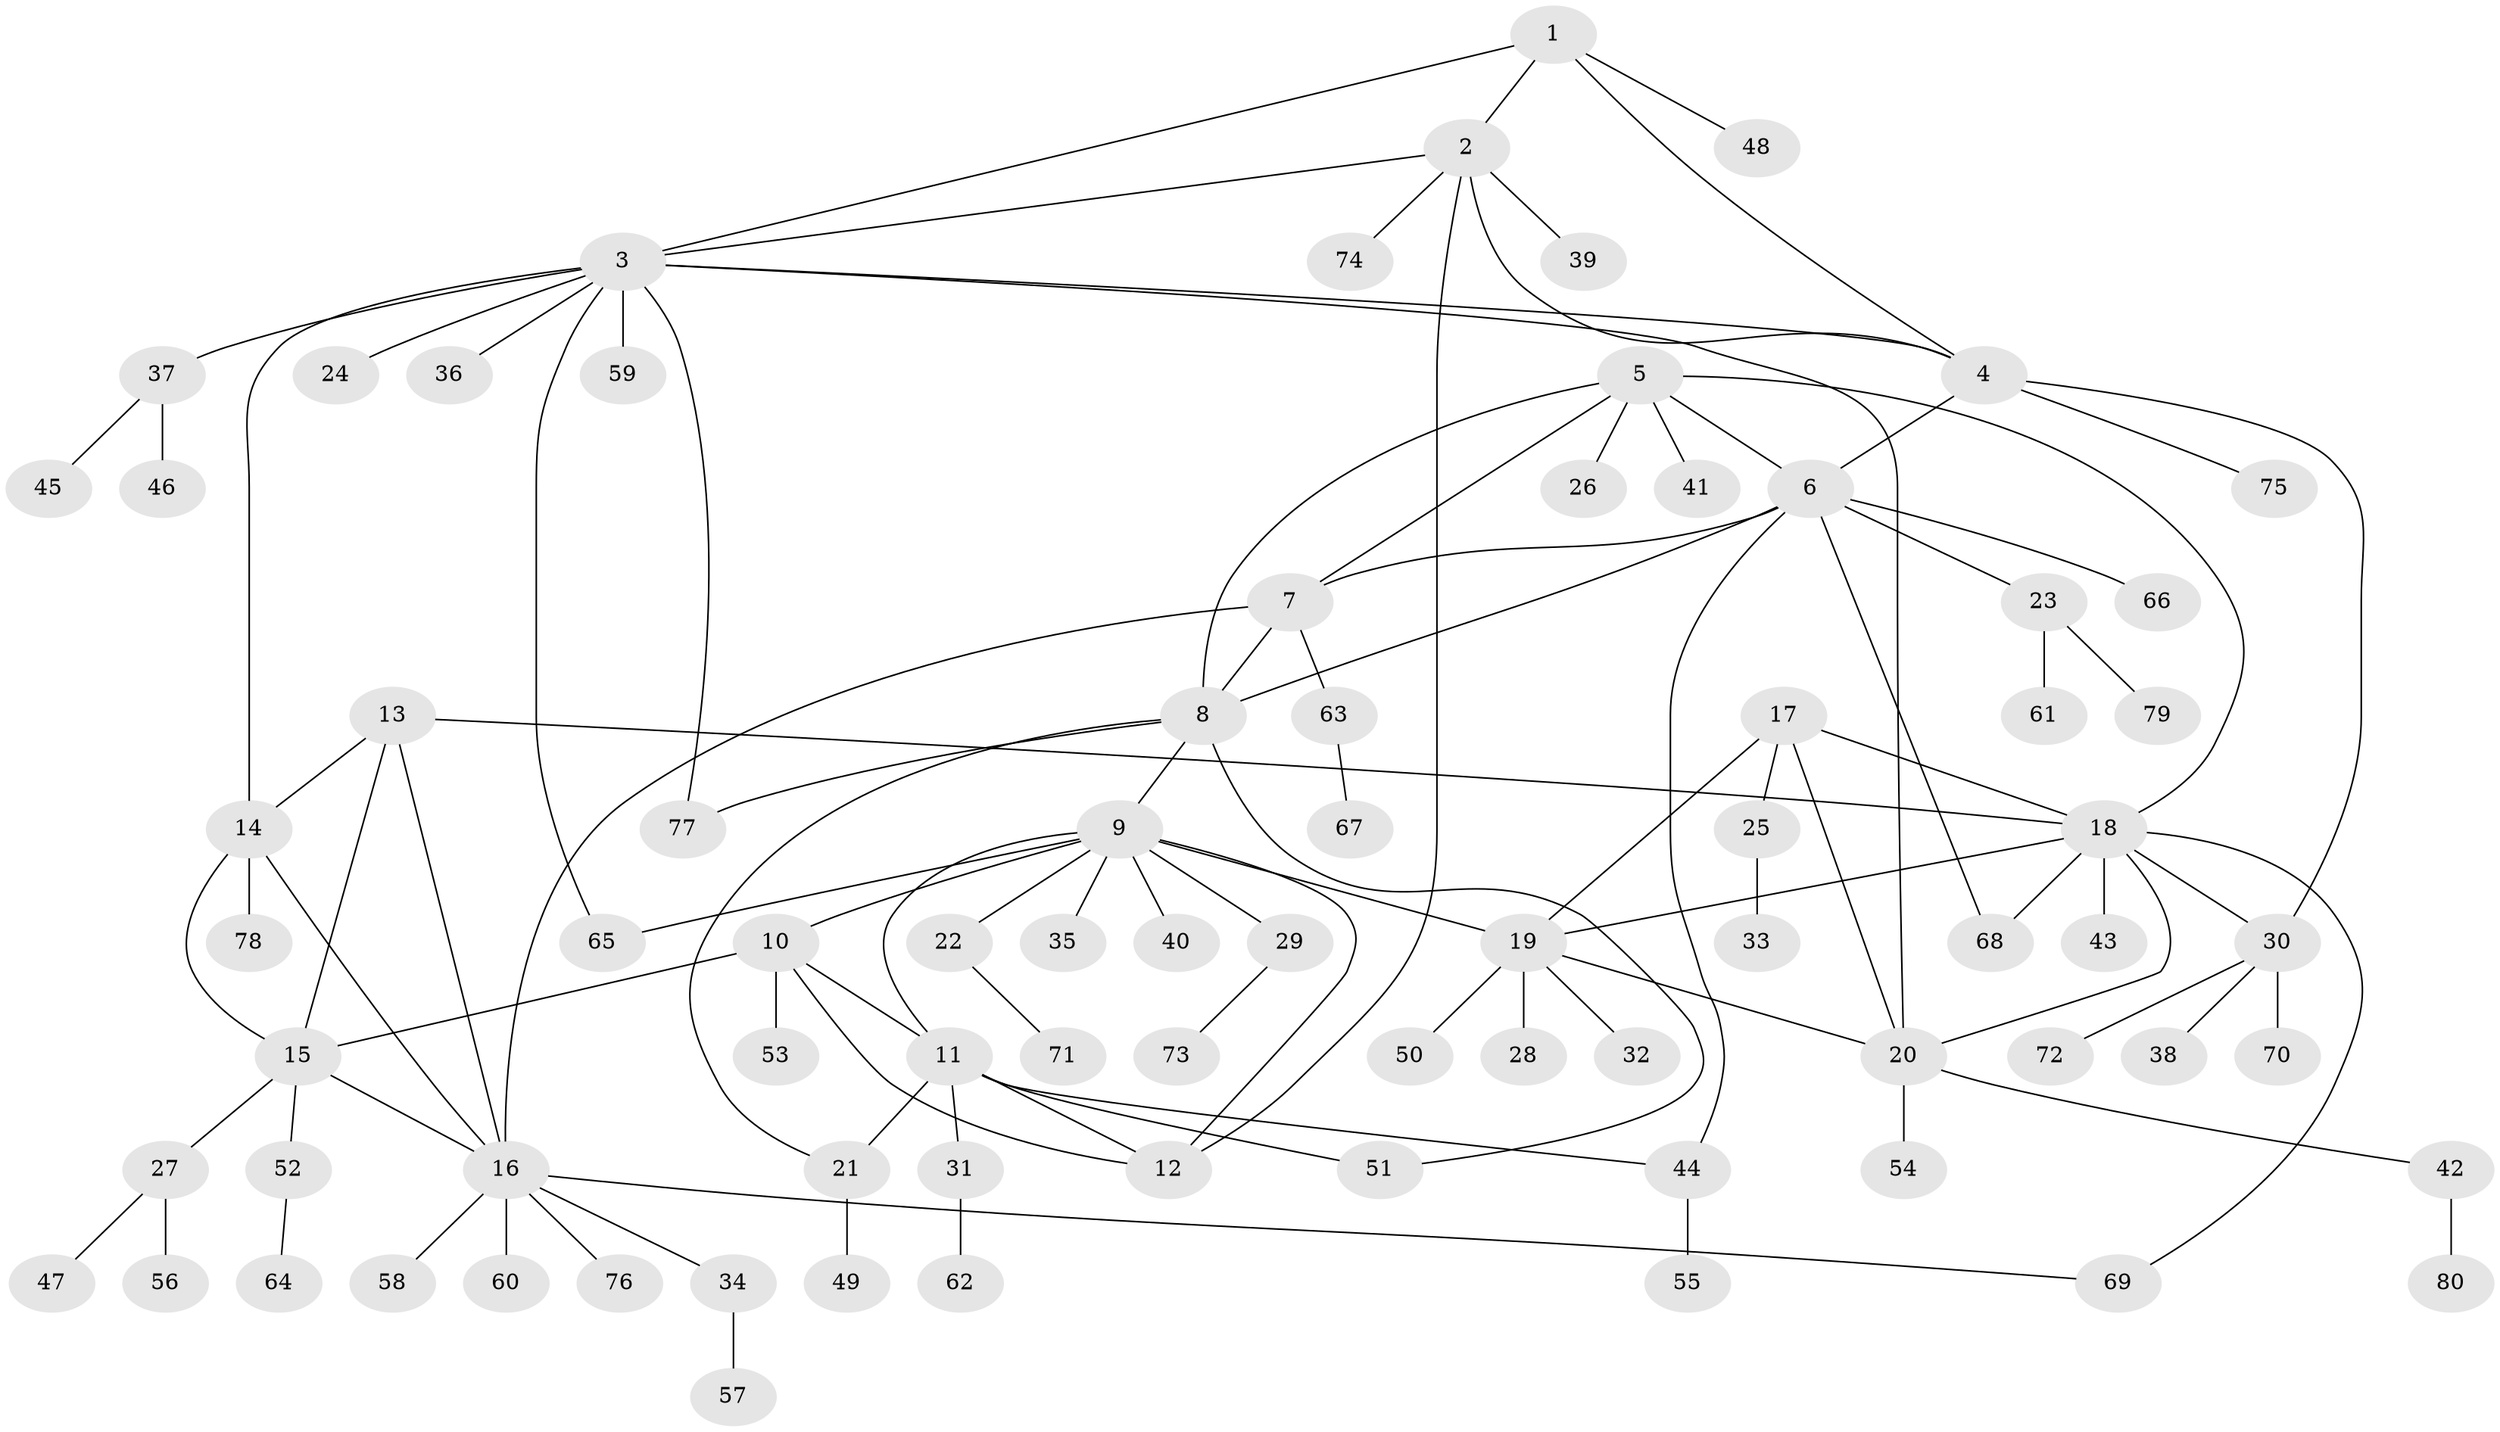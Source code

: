// coarse degree distribution, {3: 0.03636363636363636, 7: 0.05454545454545454, 12: 0.01818181818181818, 5: 0.03636363636363636, 4: 0.05454545454545454, 8: 0.03636363636363636, 13: 0.01818181818181818, 6: 0.03636363636363636, 2: 0.16363636363636364, 1: 0.5454545454545454}
// Generated by graph-tools (version 1.1) at 2025/42/03/06/25 10:42:11]
// undirected, 80 vertices, 108 edges
graph export_dot {
graph [start="1"]
  node [color=gray90,style=filled];
  1;
  2;
  3;
  4;
  5;
  6;
  7;
  8;
  9;
  10;
  11;
  12;
  13;
  14;
  15;
  16;
  17;
  18;
  19;
  20;
  21;
  22;
  23;
  24;
  25;
  26;
  27;
  28;
  29;
  30;
  31;
  32;
  33;
  34;
  35;
  36;
  37;
  38;
  39;
  40;
  41;
  42;
  43;
  44;
  45;
  46;
  47;
  48;
  49;
  50;
  51;
  52;
  53;
  54;
  55;
  56;
  57;
  58;
  59;
  60;
  61;
  62;
  63;
  64;
  65;
  66;
  67;
  68;
  69;
  70;
  71;
  72;
  73;
  74;
  75;
  76;
  77;
  78;
  79;
  80;
  1 -- 2;
  1 -- 3;
  1 -- 4;
  1 -- 48;
  2 -- 3;
  2 -- 4;
  2 -- 12;
  2 -- 39;
  2 -- 74;
  3 -- 4;
  3 -- 14;
  3 -- 20;
  3 -- 24;
  3 -- 36;
  3 -- 37;
  3 -- 59;
  3 -- 65;
  3 -- 77;
  4 -- 6;
  4 -- 30;
  4 -- 75;
  5 -- 6;
  5 -- 7;
  5 -- 8;
  5 -- 18;
  5 -- 26;
  5 -- 41;
  6 -- 7;
  6 -- 8;
  6 -- 23;
  6 -- 44;
  6 -- 66;
  6 -- 68;
  7 -- 8;
  7 -- 16;
  7 -- 63;
  8 -- 9;
  8 -- 21;
  8 -- 51;
  8 -- 77;
  9 -- 10;
  9 -- 11;
  9 -- 12;
  9 -- 19;
  9 -- 22;
  9 -- 29;
  9 -- 35;
  9 -- 40;
  9 -- 65;
  10 -- 11;
  10 -- 12;
  10 -- 15;
  10 -- 53;
  11 -- 12;
  11 -- 21;
  11 -- 31;
  11 -- 44;
  11 -- 51;
  13 -- 14;
  13 -- 15;
  13 -- 16;
  13 -- 18;
  14 -- 15;
  14 -- 16;
  14 -- 78;
  15 -- 16;
  15 -- 27;
  15 -- 52;
  16 -- 34;
  16 -- 58;
  16 -- 60;
  16 -- 69;
  16 -- 76;
  17 -- 18;
  17 -- 19;
  17 -- 20;
  17 -- 25;
  18 -- 19;
  18 -- 20;
  18 -- 30;
  18 -- 43;
  18 -- 68;
  18 -- 69;
  19 -- 20;
  19 -- 28;
  19 -- 32;
  19 -- 50;
  20 -- 42;
  20 -- 54;
  21 -- 49;
  22 -- 71;
  23 -- 61;
  23 -- 79;
  25 -- 33;
  27 -- 47;
  27 -- 56;
  29 -- 73;
  30 -- 38;
  30 -- 70;
  30 -- 72;
  31 -- 62;
  34 -- 57;
  37 -- 45;
  37 -- 46;
  42 -- 80;
  44 -- 55;
  52 -- 64;
  63 -- 67;
}
